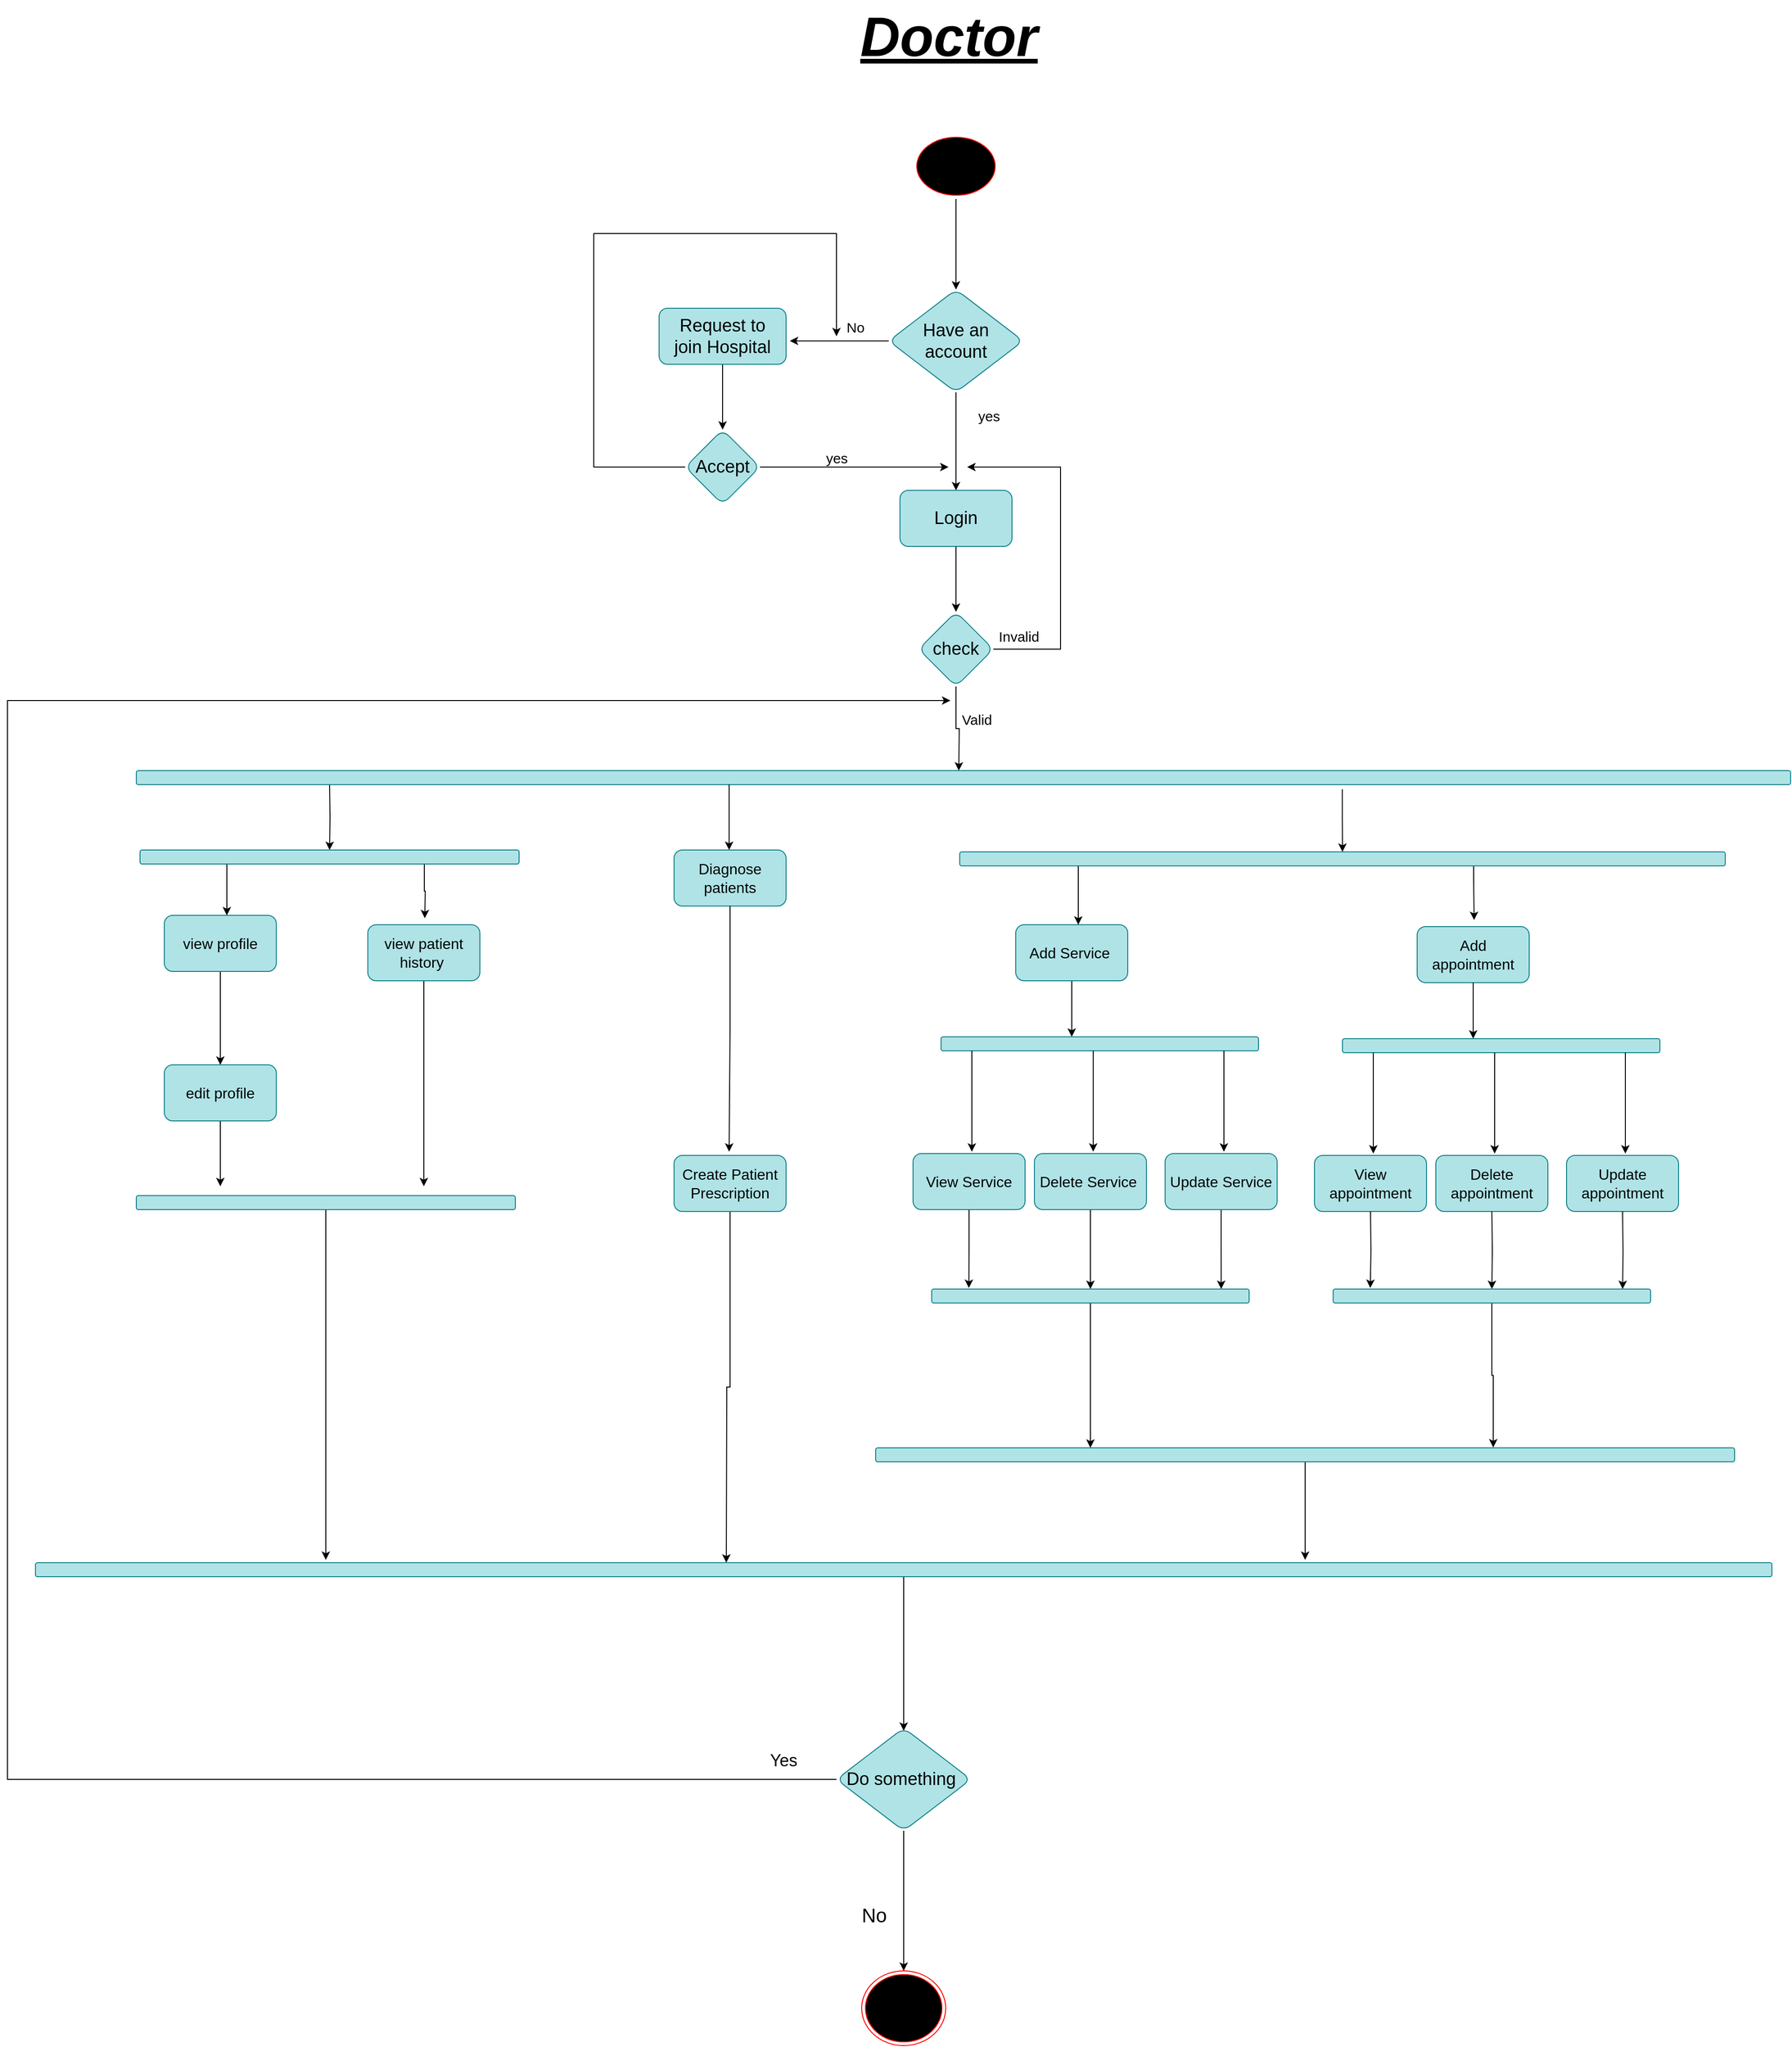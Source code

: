 <mxfile version="20.8.13" type="device"><diagram id="ZjT95l93NkATBJnmbTAv" name="Page-1"><mxGraphModel dx="6" dy="1653" grid="1" gridSize="10" guides="1" tooltips="1" connect="1" arrows="1" fold="1" page="1" pageScale="1" pageWidth="827" pageHeight="1169" math="0" shadow="0"><root><mxCell id="0"/><mxCell id="1" parent="0"/><mxCell id="8K3f-ZSd6spROutOu2y4-12" style="edgeStyle=orthogonalEdgeStyle;rounded=0;orthogonalLoop=1;jettySize=auto;html=1;" parent="1" source="8K3f-ZSd6spROutOu2y4-1" target="8K3f-ZSd6spROutOu2y4-7" edge="1"><mxGeometry relative="1" as="geometry"/></mxCell><mxCell id="8K3f-ZSd6spROutOu2y4-1" value="" style="ellipse;html=1;shape=startState;fillColor=#000000;strokeColor=#ff0000;labelBackgroundColor=#1A1A1A;labelBorderColor=none;fontColor=default;" parent="1" vertex="1"><mxGeometry x="1910" y="73" width="92" height="70" as="geometry"/></mxCell><mxCell id="8K3f-ZSd6spROutOu2y4-14" style="edgeStyle=orthogonalEdgeStyle;rounded=0;orthogonalLoop=1;jettySize=auto;html=1;exitX=0;exitY=0.5;exitDx=0;exitDy=0;" parent="1" source="8K3f-ZSd6spROutOu2y4-7" edge="1"><mxGeometry relative="1" as="geometry"><mxPoint x="1778" y="295" as="targetPoint"/></mxGeometry></mxCell><mxCell id="8K3f-ZSd6spROutOu2y4-24" value="" style="edgeStyle=orthogonalEdgeStyle;rounded=0;orthogonalLoop=1;jettySize=auto;html=1;fontSize=15;" parent="1" source="8K3f-ZSd6spROutOu2y4-7" target="8K3f-ZSd6spROutOu2y4-23" edge="1"><mxGeometry relative="1" as="geometry"/></mxCell><mxCell id="8K3f-ZSd6spROutOu2y4-7" value="Have an&lt;br/&gt;account&lt;br/&gt;" style="rhombus;whiteSpace=wrap;html=1;fontSize=19;fillColor=#b0e3e6;strokeColor=#0e8088;rounded=1;labelBackgroundColor=none;labelBorderColor=none;fontStyle=0;" parent="1" vertex="1"><mxGeometry x="1884" y="240" width="144" height="110" as="geometry"/></mxCell><mxCell id="8K3f-ZSd6spROutOu2y4-17" value="" style="edgeStyle=orthogonalEdgeStyle;rounded=0;orthogonalLoop=1;jettySize=auto;html=1;" parent="1" source="8K3f-ZSd6spROutOu2y4-15" target="8K3f-ZSd6spROutOu2y4-16" edge="1"><mxGeometry relative="1" as="geometry"/></mxCell><mxCell id="8K3f-ZSd6spROutOu2y4-15" value="Request to&lt;br/&gt;join Hospital" style="rounded=1;whiteSpace=wrap;html=1;labelBackgroundColor=none;labelBorderColor=none;fontStyle=0;fillColor=#b0e3e6;strokeColor=#0e8088;fontSize=19;" parent="1" vertex="1"><mxGeometry x="1638" y="260" width="136" height="60" as="geometry"/></mxCell><mxCell id="8K3f-ZSd6spROutOu2y4-19" style="edgeStyle=orthogonalEdgeStyle;rounded=0;orthogonalLoop=1;jettySize=auto;html=1;" parent="1" source="8K3f-ZSd6spROutOu2y4-16" edge="1"><mxGeometry relative="1" as="geometry"><mxPoint x="1828" y="290" as="targetPoint"/><Array as="points"><mxPoint x="1568" y="430"/><mxPoint x="1568" y="180"/></Array></mxGeometry></mxCell><mxCell id="8K3f-ZSd6spROutOu2y4-27" style="edgeStyle=orthogonalEdgeStyle;rounded=0;orthogonalLoop=1;jettySize=auto;html=1;fontSize=15;" parent="1" source="8K3f-ZSd6spROutOu2y4-16" edge="1"><mxGeometry relative="1" as="geometry"><mxPoint x="1948" y="430" as="targetPoint"/></mxGeometry></mxCell><mxCell id="8K3f-ZSd6spROutOu2y4-16" value="Accept" style="rhombus;whiteSpace=wrap;html=1;fontSize=19;fillColor=#b0e3e6;strokeColor=#0e8088;rounded=1;labelBackgroundColor=none;labelBorderColor=none;fontStyle=0;" parent="1" vertex="1"><mxGeometry x="1666" y="390" width="80" height="80" as="geometry"/></mxCell><mxCell id="8K3f-ZSd6spROutOu2y4-20" value="&lt;font style=&quot;font-size: 15px;&quot;&gt;No&lt;/font&gt;" style="text;html=1;align=center;verticalAlign=middle;resizable=0;points=[];autosize=1;strokeColor=none;fillColor=none;" parent="1" vertex="1"><mxGeometry x="1828" y="265" width="40" height="30" as="geometry"/></mxCell><mxCell id="8K3f-ZSd6spROutOu2y4-30" value="" style="edgeStyle=orthogonalEdgeStyle;rounded=0;orthogonalLoop=1;jettySize=auto;html=1;fontSize=15;" parent="1" source="8K3f-ZSd6spROutOu2y4-23" target="8K3f-ZSd6spROutOu2y4-29" edge="1"><mxGeometry relative="1" as="geometry"/></mxCell><mxCell id="8K3f-ZSd6spROutOu2y4-23" value="Login" style="whiteSpace=wrap;html=1;fontSize=19;fillColor=#b0e3e6;strokeColor=#0e8088;rounded=1;labelBackgroundColor=none;labelBorderColor=none;fontStyle=0;" parent="1" vertex="1"><mxGeometry x="1896" y="455" width="120" height="60" as="geometry"/></mxCell><mxCell id="8K3f-ZSd6spROutOu2y4-25" value="yes" style="text;html=1;align=center;verticalAlign=middle;resizable=0;points=[];autosize=1;strokeColor=none;fillColor=none;fontSize=15;" parent="1" vertex="1"><mxGeometry x="1966" y="360" width="50" height="30" as="geometry"/></mxCell><mxCell id="8K3f-ZSd6spROutOu2y4-28" value="yes" style="text;html=1;align=center;verticalAlign=middle;resizable=0;points=[];autosize=1;strokeColor=none;fillColor=none;fontSize=15;" parent="1" vertex="1"><mxGeometry x="1803" y="405" width="50" height="30" as="geometry"/></mxCell><mxCell id="8K3f-ZSd6spROutOu2y4-34" style="edgeStyle=orthogonalEdgeStyle;rounded=0;orthogonalLoop=1;jettySize=auto;html=1;exitX=1;exitY=0.5;exitDx=0;exitDy=0;fontSize=15;" parent="1" source="8K3f-ZSd6spROutOu2y4-29" edge="1"><mxGeometry relative="1" as="geometry"><mxPoint x="1968" y="430" as="targetPoint"/><Array as="points"><mxPoint x="2068" y="625"/><mxPoint x="2068" y="430"/><mxPoint x="1968" y="430"/></Array></mxGeometry></mxCell><mxCell id="8K3f-ZSd6spROutOu2y4-39" value="" style="edgeStyle=orthogonalEdgeStyle;rounded=0;orthogonalLoop=1;jettySize=auto;html=1;fontSize=15;entryX=0.25;entryY=0;entryDx=0;entryDy=0;" parent="1" source="8K3f-ZSd6spROutOu2y4-29" edge="1"><mxGeometry relative="1" as="geometry"><mxPoint x="1959.0" y="755" as="targetPoint"/></mxGeometry></mxCell><mxCell id="8K3f-ZSd6spROutOu2y4-29" value="check" style="rhombus;whiteSpace=wrap;html=1;fontSize=19;fillColor=#b0e3e6;strokeColor=#0e8088;rounded=1;labelBackgroundColor=none;labelBorderColor=none;fontStyle=0;" parent="1" vertex="1"><mxGeometry x="1916" y="585" width="80" height="80" as="geometry"/></mxCell><mxCell id="8K3f-ZSd6spROutOu2y4-35" value="&#10;Invalid&#10;&#10;" style="text;html=1;align=center;verticalAlign=middle;resizable=0;points=[];autosize=1;strokeColor=none;fillColor=none;fontSize=15;" parent="1" vertex="1"><mxGeometry x="1988" y="584.5" width="70" height="70" as="geometry"/></mxCell><mxCell id="8K3f-ZSd6spROutOu2y4-47" style="edgeStyle=orthogonalEdgeStyle;rounded=0;orthogonalLoop=1;jettySize=auto;html=1;exitX=0.25;exitY=1;exitDx=0;exitDy=0;fontSize=15;" parent="1" target="8K3f-ZSd6spROutOu2y4-46" edge="1"><mxGeometry relative="1" as="geometry"><mxPoint x="1285.0" y="770" as="sourcePoint"/></mxGeometry></mxCell><mxCell id="8K3f-ZSd6spROutOu2y4-38" value="" style="whiteSpace=wrap;html=1;fontSize=19;fillColor=#b0e3e6;strokeColor=#0e8088;rounded=1;labelBackgroundColor=none;labelBorderColor=none;fontStyle=0;" parent="1" vertex="1"><mxGeometry x="1078" y="755" width="1772" height="15" as="geometry"/></mxCell><mxCell id="8K3f-ZSd6spROutOu2y4-41" value="Valid" style="text;html=1;align=center;verticalAlign=middle;resizable=0;points=[];autosize=1;strokeColor=none;fillColor=none;fontSize=15;" parent="1" vertex="1"><mxGeometry x="1948" y="685" width="60" height="30" as="geometry"/></mxCell><mxCell id="8K3f-ZSd6spROutOu2y4-42" style="edgeStyle=orthogonalEdgeStyle;rounded=0;orthogonalLoop=1;jettySize=auto;html=1;exitX=0.5;exitY=1;exitDx=0;exitDy=0;entryX=0.5;entryY=0;entryDx=0;entryDy=0;" parent="1" source="8K3f-ZSd6spROutOu2y4-43" target="8K3f-ZSd6spROutOu2y4-45" edge="1"><mxGeometry relative="1" as="geometry"><mxPoint x="1168" y="1110" as="targetPoint"/></mxGeometry></mxCell><mxCell id="8K3f-ZSd6spROutOu2y4-43" value="view profile" style="whiteSpace=wrap;html=1;fontSize=16;fillColor=#b0e3e6;strokeColor=#0e8088;rounded=1;labelBackgroundColor=none;labelBorderColor=none;fontStyle=0;" parent="1" vertex="1"><mxGeometry x="1108" y="910" width="120" height="60" as="geometry"/></mxCell><mxCell id="8K3f-ZSd6spROutOu2y4-44" value="" style="endArrow=classic;html=1;rounded=0;fontSize=16;fontColor=default;" parent="1" edge="1"><mxGeometry width="50" height="50" relative="1" as="geometry"><mxPoint x="1175" y="840" as="sourcePoint"/><mxPoint x="1175" y="910" as="targetPoint"/></mxGeometry></mxCell><mxCell id="8K3f-ZSd6spROutOu2y4-55" style="edgeStyle=orthogonalEdgeStyle;rounded=0;orthogonalLoop=1;jettySize=auto;html=1;exitX=0.5;exitY=1;exitDx=0;exitDy=0;fontSize=15;" parent="1" source="8K3f-ZSd6spROutOu2y4-45" edge="1"><mxGeometry relative="1" as="geometry"><mxPoint x="1168" y="1200" as="targetPoint"/></mxGeometry></mxCell><mxCell id="8K3f-ZSd6spROutOu2y4-45" value="edit profile" style="whiteSpace=wrap;html=1;fontSize=16;fillColor=#b0e3e6;strokeColor=#0e8088;rounded=1;labelBackgroundColor=none;labelBorderColor=none;fontStyle=0;" parent="1" vertex="1"><mxGeometry x="1108" y="1070" width="120" height="60" as="geometry"/></mxCell><mxCell id="8K3f-ZSd6spROutOu2y4-49" style="edgeStyle=orthogonalEdgeStyle;rounded=0;orthogonalLoop=1;jettySize=auto;html=1;exitX=0.75;exitY=1;exitDx=0;exitDy=0;fontSize=15;" parent="1" source="8K3f-ZSd6spROutOu2y4-46" edge="1"><mxGeometry relative="1" as="geometry"><mxPoint x="1387.0" y="913" as="targetPoint"/></mxGeometry></mxCell><mxCell id="8K3f-ZSd6spROutOu2y4-46" value="" style="whiteSpace=wrap;html=1;fontSize=19;fillColor=#b0e3e6;strokeColor=#0e8088;rounded=1;labelBackgroundColor=none;labelBorderColor=none;fontStyle=0;" parent="1" vertex="1"><mxGeometry x="1082" y="840" width="406" height="15" as="geometry"/></mxCell><mxCell id="8K3f-ZSd6spROutOu2y4-53" style="edgeStyle=orthogonalEdgeStyle;rounded=0;orthogonalLoop=1;jettySize=auto;html=1;exitX=0.5;exitY=1;exitDx=0;exitDy=0;fontSize=15;" parent="1" source="8K3f-ZSd6spROutOu2y4-50" edge="1"><mxGeometry relative="1" as="geometry"><mxPoint x="1386" y="1200" as="targetPoint"/></mxGeometry></mxCell><mxCell id="8K3f-ZSd6spROutOu2y4-50" value="view patient&lt;br/&gt;history&amp;nbsp;" style="whiteSpace=wrap;html=1;fontSize=16;fillColor=#b0e3e6;strokeColor=#0e8088;rounded=1;labelBackgroundColor=none;labelBorderColor=none;fontStyle=0;" parent="1" vertex="1"><mxGeometry x="1326" y="920" width="120" height="60" as="geometry"/></mxCell><mxCell id="8K3f-ZSd6spROutOu2y4-116" style="edgeStyle=orthogonalEdgeStyle;rounded=0;orthogonalLoop=1;jettySize=auto;html=1;exitX=0.5;exitY=1;exitDx=0;exitDy=0;fontSize=15;" parent="1" source="8K3f-ZSd6spROutOu2y4-51" edge="1"><mxGeometry relative="1" as="geometry"><mxPoint x="1281" y="1600" as="targetPoint"/></mxGeometry></mxCell><mxCell id="8K3f-ZSd6spROutOu2y4-51" value="" style="whiteSpace=wrap;html=1;fontSize=19;fillColor=#b0e3e6;strokeColor=#0e8088;rounded=1;labelBackgroundColor=none;labelBorderColor=none;fontStyle=0;" parent="1" vertex="1"><mxGeometry x="1078" y="1210" width="406" height="15" as="geometry"/></mxCell><mxCell id="8K3f-ZSd6spROutOu2y4-56" style="edgeStyle=orthogonalEdgeStyle;rounded=0;orthogonalLoop=1;jettySize=auto;html=1;exitX=0.25;exitY=1;exitDx=0;exitDy=0;fontSize=15;" parent="1" edge="1"><mxGeometry relative="1" as="geometry"><mxPoint x="1713.0" y="770" as="sourcePoint"/><mxPoint x="1713.0" y="840" as="targetPoint"/></mxGeometry></mxCell><mxCell id="8K3f-ZSd6spROutOu2y4-57" value="Diagnose&lt;br/&gt;patients" style="whiteSpace=wrap;html=1;fontSize=16;fillColor=#b0e3e6;strokeColor=#0e8088;rounded=1;labelBackgroundColor=none;labelBorderColor=none;fontStyle=0;" parent="1" vertex="1"><mxGeometry x="1654" y="840" width="120" height="60" as="geometry"/></mxCell><mxCell id="8K3f-ZSd6spROutOu2y4-71" style="edgeStyle=orthogonalEdgeStyle;rounded=0;orthogonalLoop=1;jettySize=auto;html=1;fontSize=15;" parent="1" source="8K3f-ZSd6spROutOu2y4-57" edge="1"><mxGeometry relative="1" as="geometry"><mxPoint x="1713" y="1163" as="targetPoint"/><mxPoint x="1713" y="1055" as="sourcePoint"/></mxGeometry></mxCell><mxCell id="8K3f-ZSd6spROutOu2y4-114" style="edgeStyle=orthogonalEdgeStyle;rounded=0;orthogonalLoop=1;jettySize=auto;html=1;exitX=0.5;exitY=1;exitDx=0;exitDy=0;fontSize=15;" parent="1" source="8K3f-ZSd6spROutOu2y4-72" edge="1"><mxGeometry relative="1" as="geometry"><mxPoint x="1710" y="1603" as="targetPoint"/></mxGeometry></mxCell><mxCell id="8K3f-ZSd6spROutOu2y4-72" value="Create Patient&lt;br/&gt;Prescription" style="whiteSpace=wrap;html=1;fontSize=16;fillColor=#b0e3e6;strokeColor=#0e8088;rounded=1;labelBackgroundColor=none;labelBorderColor=none;fontStyle=0;" parent="1" vertex="1"><mxGeometry x="1654" y="1167" width="120" height="60" as="geometry"/></mxCell><mxCell id="8K3f-ZSd6spROutOu2y4-73" style="edgeStyle=orthogonalEdgeStyle;rounded=0;orthogonalLoop=1;jettySize=auto;html=1;exitX=0.729;exitY=1.333;exitDx=0;exitDy=0;fontSize=15;exitPerimeter=0;" parent="1" source="8K3f-ZSd6spROutOu2y4-38" target="8K3f-ZSd6spROutOu2y4-78" edge="1"><mxGeometry relative="1" as="geometry"><mxPoint x="2163.0" y="772" as="sourcePoint"/></mxGeometry></mxCell><mxCell id="8K3f-ZSd6spROutOu2y4-74" style="edgeStyle=orthogonalEdgeStyle;rounded=0;orthogonalLoop=1;jettySize=auto;html=1;exitX=0.5;exitY=1;exitDx=0;exitDy=0;fontSize=15;" parent="1" source="8K3f-ZSd6spROutOu2y4-75" edge="1"><mxGeometry relative="1" as="geometry"><mxPoint x="2080" y="1040" as="targetPoint"/><Array as="points"><mxPoint x="2080" y="990"/><mxPoint x="2080" y="990"/></Array></mxGeometry></mxCell><mxCell id="8K3f-ZSd6spROutOu2y4-75" value="Add Service&amp;nbsp;" style="whiteSpace=wrap;html=1;fontSize=16;fillColor=#b0e3e6;strokeColor=#0e8088;rounded=1;labelBackgroundColor=none;labelBorderColor=none;fontStyle=0;" parent="1" vertex="1"><mxGeometry x="2020" y="920" width="120" height="60" as="geometry"/></mxCell><mxCell id="8K3f-ZSd6spROutOu2y4-76" value="" style="endArrow=classic;html=1;rounded=0;fontSize=16;fontColor=default;" parent="1" edge="1"><mxGeometry width="50" height="50" relative="1" as="geometry"><mxPoint x="2087" y="850" as="sourcePoint"/><mxPoint x="2087" y="920" as="targetPoint"/></mxGeometry></mxCell><mxCell id="8K3f-ZSd6spROutOu2y4-77" style="edgeStyle=orthogonalEdgeStyle;rounded=0;orthogonalLoop=1;jettySize=auto;html=1;exitX=0.75;exitY=1;exitDx=0;exitDy=0;fontSize=15;" parent="1" edge="1"><mxGeometry relative="1" as="geometry"><mxPoint x="2511" y="915" as="targetPoint"/><mxPoint x="2510.5" y="857.0" as="sourcePoint"/><Array as="points"><mxPoint x="2511" y="872"/><mxPoint x="2511" y="872"/></Array></mxGeometry></mxCell><mxCell id="8K3f-ZSd6spROutOu2y4-78" value="" style="whiteSpace=wrap;html=1;fontSize=19;fillColor=#b0e3e6;strokeColor=#0e8088;rounded=1;labelBackgroundColor=none;labelBorderColor=none;fontStyle=0;" parent="1" vertex="1"><mxGeometry x="1960" y="842" width="820" height="15" as="geometry"/></mxCell><mxCell id="8K3f-ZSd6spROutOu2y4-80" value="Add appointment" style="whiteSpace=wrap;html=1;fontSize=16;fillColor=#b0e3e6;strokeColor=#0e8088;rounded=1;labelBackgroundColor=none;labelBorderColor=none;fontStyle=0;" parent="1" vertex="1"><mxGeometry x="2450" y="922" width="120" height="60" as="geometry"/></mxCell><mxCell id="8K3f-ZSd6spROutOu2y4-82" value="" style="whiteSpace=wrap;html=1;fontSize=19;fillColor=#b0e3e6;strokeColor=#0e8088;rounded=1;labelBackgroundColor=none;labelBorderColor=none;fontStyle=0;" parent="1" vertex="1"><mxGeometry x="1940" y="1040" width="340" height="15" as="geometry"/></mxCell><mxCell id="8K3f-ZSd6spROutOu2y4-83" style="edgeStyle=orthogonalEdgeStyle;rounded=0;orthogonalLoop=1;jettySize=auto;html=1;fontSize=15;" parent="1" edge="1"><mxGeometry relative="1" as="geometry"><mxPoint x="1973" y="1055" as="sourcePoint"/><mxPoint x="1973" y="1163" as="targetPoint"/></mxGeometry></mxCell><mxCell id="8K3f-ZSd6spROutOu2y4-98" style="edgeStyle=orthogonalEdgeStyle;rounded=0;orthogonalLoop=1;jettySize=auto;html=1;exitX=0.5;exitY=1;exitDx=0;exitDy=0;fontSize=15;entryX=0.117;entryY=-0.077;entryDx=0;entryDy=0;entryPerimeter=0;" parent="1" source="8K3f-ZSd6spROutOu2y4-84" target="8K3f-ZSd6spROutOu2y4-103" edge="1"><mxGeometry relative="1" as="geometry"><mxPoint x="1970" y="1300" as="targetPoint"/></mxGeometry></mxCell><mxCell id="8K3f-ZSd6spROutOu2y4-84" value="View Service" style="whiteSpace=wrap;html=1;fontSize=16;fillColor=#b0e3e6;strokeColor=#0e8088;rounded=1;labelBackgroundColor=none;labelBorderColor=none;fontStyle=0;" parent="1" vertex="1"><mxGeometry x="1910" y="1165" width="120" height="60" as="geometry"/></mxCell><mxCell id="8K3f-ZSd6spROutOu2y4-85" style="edgeStyle=orthogonalEdgeStyle;rounded=0;orthogonalLoop=1;jettySize=auto;html=1;fontSize=15;" parent="1" edge="1"><mxGeometry relative="1" as="geometry"><mxPoint x="2103" y="1055" as="sourcePoint"/><mxPoint x="2103" y="1163" as="targetPoint"/></mxGeometry></mxCell><mxCell id="8K3f-ZSd6spROutOu2y4-100" style="edgeStyle=orthogonalEdgeStyle;rounded=0;orthogonalLoop=1;jettySize=auto;html=1;exitX=0.5;exitY=1;exitDx=0;exitDy=0;fontSize=15;entryX=0.5;entryY=0;entryDx=0;entryDy=0;" parent="1" source="8K3f-ZSd6spROutOu2y4-86" target="8K3f-ZSd6spROutOu2y4-103" edge="1"><mxGeometry relative="1" as="geometry"><mxPoint x="2100" y="1290" as="targetPoint"/></mxGeometry></mxCell><mxCell id="8K3f-ZSd6spROutOu2y4-86" value="Delete Service&amp;nbsp;" style="whiteSpace=wrap;html=1;fontSize=16;fillColor=#b0e3e6;strokeColor=#0e8088;rounded=1;labelBackgroundColor=none;labelBorderColor=none;fontStyle=0;" parent="1" vertex="1"><mxGeometry x="2040" y="1165" width="120" height="60" as="geometry"/></mxCell><mxCell id="8K3f-ZSd6spROutOu2y4-87" style="edgeStyle=orthogonalEdgeStyle;rounded=0;orthogonalLoop=1;jettySize=auto;html=1;fontSize=15;" parent="1" edge="1"><mxGeometry relative="1" as="geometry"><mxPoint x="2243" y="1055" as="sourcePoint"/><mxPoint x="2243" y="1163" as="targetPoint"/></mxGeometry></mxCell><mxCell id="8K3f-ZSd6spROutOu2y4-102" style="edgeStyle=orthogonalEdgeStyle;rounded=0;orthogonalLoop=1;jettySize=auto;html=1;exitX=0.5;exitY=1;exitDx=0;exitDy=0;fontSize=15;entryX=0.912;entryY=0;entryDx=0;entryDy=0;entryPerimeter=0;" parent="1" source="8K3f-ZSd6spROutOu2y4-88" target="8K3f-ZSd6spROutOu2y4-103" edge="1"><mxGeometry relative="1" as="geometry"><mxPoint x="2240" y="1300" as="targetPoint"/></mxGeometry></mxCell><mxCell id="8K3f-ZSd6spROutOu2y4-88" value="Update Service" style="whiteSpace=wrap;html=1;fontSize=16;fillColor=#b0e3e6;strokeColor=#0e8088;rounded=1;labelBackgroundColor=none;labelBorderColor=none;fontStyle=0;" parent="1" vertex="1"><mxGeometry x="2180" y="1165" width="120" height="60" as="geometry"/></mxCell><mxCell id="8K3f-ZSd6spROutOu2y4-89" style="edgeStyle=orthogonalEdgeStyle;rounded=0;orthogonalLoop=1;jettySize=auto;html=1;exitX=0.5;exitY=1;exitDx=0;exitDy=0;fontSize=15;" parent="1" edge="1"><mxGeometry relative="1" as="geometry"><mxPoint x="2510" y="1042" as="targetPoint"/><Array as="points"><mxPoint x="2510" y="992"/><mxPoint x="2510" y="992"/></Array><mxPoint x="2510" y="982" as="sourcePoint"/></mxGeometry></mxCell><mxCell id="8K3f-ZSd6spROutOu2y4-90" value="" style="whiteSpace=wrap;html=1;fontSize=19;fillColor=#b0e3e6;strokeColor=#0e8088;rounded=1;labelBackgroundColor=none;labelBorderColor=none;fontStyle=0;" parent="1" vertex="1"><mxGeometry x="2370" y="1042" width="340" height="15" as="geometry"/></mxCell><mxCell id="8K3f-ZSd6spROutOu2y4-91" style="edgeStyle=orthogonalEdgeStyle;rounded=0;orthogonalLoop=1;jettySize=auto;html=1;fontSize=15;" parent="1" edge="1"><mxGeometry relative="1" as="geometry"><mxPoint x="2403" y="1057" as="sourcePoint"/><mxPoint x="2403" y="1165" as="targetPoint"/></mxGeometry></mxCell><mxCell id="8K3f-ZSd6spROutOu2y4-92" value="View appointment" style="whiteSpace=wrap;html=1;fontSize=16;fillColor=#b0e3e6;strokeColor=#0e8088;rounded=1;labelBackgroundColor=none;labelBorderColor=none;fontStyle=0;" parent="1" vertex="1"><mxGeometry x="2340" y="1167" width="120" height="60" as="geometry"/></mxCell><mxCell id="8K3f-ZSd6spROutOu2y4-93" style="edgeStyle=orthogonalEdgeStyle;rounded=0;orthogonalLoop=1;jettySize=auto;html=1;fontSize=15;" parent="1" edge="1"><mxGeometry relative="1" as="geometry"><mxPoint x="2533" y="1057" as="sourcePoint"/><mxPoint x="2533" y="1165" as="targetPoint"/></mxGeometry></mxCell><mxCell id="8K3f-ZSd6spROutOu2y4-94" value="Delete appointment" style="whiteSpace=wrap;html=1;fontSize=16;fillColor=#b0e3e6;strokeColor=#0e8088;rounded=1;labelBackgroundColor=none;labelBorderColor=none;fontStyle=0;" parent="1" vertex="1"><mxGeometry x="2470" y="1167" width="120" height="60" as="geometry"/></mxCell><mxCell id="8K3f-ZSd6spROutOu2y4-95" style="edgeStyle=orthogonalEdgeStyle;rounded=0;orthogonalLoop=1;jettySize=auto;html=1;fontSize=15;" parent="1" edge="1"><mxGeometry relative="1" as="geometry"><mxPoint x="2673" y="1057" as="sourcePoint"/><mxPoint x="2673" y="1165" as="targetPoint"/></mxGeometry></mxCell><mxCell id="8K3f-ZSd6spROutOu2y4-96" value="Update appointment" style="whiteSpace=wrap;html=1;fontSize=16;fillColor=#b0e3e6;strokeColor=#0e8088;rounded=1;labelBackgroundColor=none;labelBorderColor=none;fontStyle=0;" parent="1" vertex="1"><mxGeometry x="2610" y="1167" width="120" height="60" as="geometry"/></mxCell><mxCell id="8K3f-ZSd6spROutOu2y4-109" style="edgeStyle=orthogonalEdgeStyle;rounded=0;orthogonalLoop=1;jettySize=auto;html=1;exitX=0.5;exitY=1;exitDx=0;exitDy=0;entryX=0.25;entryY=0;entryDx=0;entryDy=0;fontSize=15;" parent="1" source="8K3f-ZSd6spROutOu2y4-103" target="8K3f-ZSd6spROutOu2y4-108" edge="1"><mxGeometry relative="1" as="geometry"/></mxCell><mxCell id="8K3f-ZSd6spROutOu2y4-103" value="" style="whiteSpace=wrap;html=1;fontSize=19;fillColor=#b0e3e6;strokeColor=#0e8088;rounded=1;labelBackgroundColor=none;labelBorderColor=none;fontStyle=0;" parent="1" vertex="1"><mxGeometry x="1930" y="1310" width="340" height="15" as="geometry"/></mxCell><mxCell id="8K3f-ZSd6spROutOu2y4-104" style="edgeStyle=orthogonalEdgeStyle;rounded=0;orthogonalLoop=1;jettySize=auto;html=1;exitX=0.5;exitY=1;exitDx=0;exitDy=0;fontSize=15;entryX=0.117;entryY=-0.077;entryDx=0;entryDy=0;entryPerimeter=0;" parent="1" target="8K3f-ZSd6spROutOu2y4-107" edge="1"><mxGeometry relative="1" as="geometry"><mxPoint x="2400" y="1227" as="sourcePoint"/><mxPoint x="2400" y="1302" as="targetPoint"/></mxGeometry></mxCell><mxCell id="8K3f-ZSd6spROutOu2y4-105" style="edgeStyle=orthogonalEdgeStyle;rounded=0;orthogonalLoop=1;jettySize=auto;html=1;exitX=0.5;exitY=1;exitDx=0;exitDy=0;fontSize=15;entryX=0.5;entryY=0;entryDx=0;entryDy=0;" parent="1" target="8K3f-ZSd6spROutOu2y4-107" edge="1"><mxGeometry relative="1" as="geometry"><mxPoint x="2530" y="1227" as="sourcePoint"/><mxPoint x="2530" y="1292" as="targetPoint"/></mxGeometry></mxCell><mxCell id="8K3f-ZSd6spROutOu2y4-106" style="edgeStyle=orthogonalEdgeStyle;rounded=0;orthogonalLoop=1;jettySize=auto;html=1;exitX=0.5;exitY=1;exitDx=0;exitDy=0;fontSize=15;entryX=0.912;entryY=0;entryDx=0;entryDy=0;entryPerimeter=0;" parent="1" target="8K3f-ZSd6spROutOu2y4-107" edge="1"><mxGeometry relative="1" as="geometry"><mxPoint x="2670" y="1227" as="sourcePoint"/><mxPoint x="2670" y="1302" as="targetPoint"/></mxGeometry></mxCell><mxCell id="8K3f-ZSd6spROutOu2y4-112" style="edgeStyle=orthogonalEdgeStyle;rounded=0;orthogonalLoop=1;jettySize=auto;html=1;exitX=0.5;exitY=1;exitDx=0;exitDy=0;entryX=0.719;entryY=-0.026;entryDx=0;entryDy=0;entryPerimeter=0;fontSize=15;" parent="1" source="8K3f-ZSd6spROutOu2y4-107" target="8K3f-ZSd6spROutOu2y4-108" edge="1"><mxGeometry relative="1" as="geometry"/></mxCell><mxCell id="8K3f-ZSd6spROutOu2y4-107" value="" style="whiteSpace=wrap;html=1;fontSize=19;fillColor=#b0e3e6;strokeColor=#0e8088;rounded=1;labelBackgroundColor=none;labelBorderColor=none;fontStyle=0;" parent="1" vertex="1"><mxGeometry x="2360" y="1310" width="340" height="15" as="geometry"/></mxCell><mxCell id="8K3f-ZSd6spROutOu2y4-118" style="edgeStyle=orthogonalEdgeStyle;rounded=0;orthogonalLoop=1;jettySize=auto;html=1;exitX=0.5;exitY=1;exitDx=0;exitDy=0;fontSize=15;" parent="1" source="8K3f-ZSd6spROutOu2y4-108" edge="1"><mxGeometry relative="1" as="geometry"><mxPoint x="2330" y="1600" as="targetPoint"/></mxGeometry></mxCell><mxCell id="8K3f-ZSd6spROutOu2y4-108" value="" style="whiteSpace=wrap;html=1;fontSize=19;fillColor=#b0e3e6;strokeColor=#0e8088;rounded=1;labelBackgroundColor=none;labelBorderColor=none;fontStyle=0;" parent="1" vertex="1"><mxGeometry x="1870" y="1480" width="920" height="15" as="geometry"/></mxCell><mxCell id="8K3f-ZSd6spROutOu2y4-121" style="edgeStyle=orthogonalEdgeStyle;rounded=0;orthogonalLoop=1;jettySize=auto;html=1;fontSize=15;" parent="1" source="8K3f-ZSd6spROutOu2y4-115" edge="1"><mxGeometry relative="1" as="geometry"><mxPoint x="1900" y="1783" as="targetPoint"/></mxGeometry></mxCell><mxCell id="8K3f-ZSd6spROutOu2y4-115" value="" style="whiteSpace=wrap;html=1;fontSize=19;fillColor=#b0e3e6;strokeColor=#0e8088;rounded=1;labelBackgroundColor=none;labelBorderColor=none;fontStyle=0;" parent="1" vertex="1"><mxGeometry x="970" y="1603" width="1860" height="15" as="geometry"/></mxCell><mxCell id="8K3f-ZSd6spROutOu2y4-126" style="edgeStyle=orthogonalEdgeStyle;rounded=0;orthogonalLoop=1;jettySize=auto;html=1;exitX=0.5;exitY=1;exitDx=0;exitDy=0;entryX=0.5;entryY=0;entryDx=0;entryDy=0;fontSize=15;" parent="1" source="8K3f-ZSd6spROutOu2y4-122" target="8K3f-ZSd6spROutOu2y4-124" edge="1"><mxGeometry relative="1" as="geometry"/></mxCell><mxCell id="8K3f-ZSd6spROutOu2y4-128" style="edgeStyle=orthogonalEdgeStyle;rounded=0;orthogonalLoop=1;jettySize=auto;html=1;exitX=0;exitY=0.5;exitDx=0;exitDy=0;fontSize=15;" parent="1" source="8K3f-ZSd6spROutOu2y4-122" edge="1"><mxGeometry relative="1" as="geometry"><mxPoint x="1950" y="680" as="targetPoint"/><Array as="points"><mxPoint x="940" y="1835"/><mxPoint x="940" y="680"/></Array></mxGeometry></mxCell><mxCell id="8K3f-ZSd6spROutOu2y4-122" value="Do something&amp;nbsp;" style="rhombus;whiteSpace=wrap;html=1;fontSize=19;fillColor=#b0e3e6;strokeColor=#0e8088;rounded=1;labelBackgroundColor=none;labelBorderColor=none;fontStyle=0;" parent="1" vertex="1"><mxGeometry x="1828" y="1780" width="144" height="110" as="geometry"/></mxCell><mxCell id="8K3f-ZSd6spROutOu2y4-124" value="" style="ellipse;html=1;shape=endState;fillColor=#000000;strokeColor=#ff0000;fontSize=21;" parent="1" vertex="1"><mxGeometry x="1855" y="2040.0" width="90" height="80" as="geometry"/></mxCell><mxCell id="8K3f-ZSd6spROutOu2y4-125" value="No" style="text;html=1;align=center;verticalAlign=middle;resizable=0;points=[];autosize=1;strokeColor=none;fillColor=none;fontSize=21;" parent="1" vertex="1"><mxGeometry x="1843" y="1960.07" width="50" height="40" as="geometry"/></mxCell><mxCell id="8K3f-ZSd6spROutOu2y4-129" value="&lt;font style=&quot;font-size: 18px;&quot;&gt;Yes&lt;/font&gt;" style="text;html=1;align=center;verticalAlign=middle;resizable=0;points=[];autosize=1;strokeColor=none;fillColor=none;fontSize=15;" parent="1" vertex="1"><mxGeometry x="1746" y="1795" width="50" height="40" as="geometry"/></mxCell><mxCell id="8K3f-ZSd6spROutOu2y4-130" value="&lt;font style=&quot;font-size: 59px;&quot;&gt;&lt;i&gt;&lt;b&gt;&lt;u&gt;Doctor&lt;/u&gt;&lt;/b&gt;&lt;/i&gt;&lt;/font&gt;" style="text;html=1;align=center;verticalAlign=middle;resizable=0;points=[];autosize=1;strokeColor=none;fillColor=none;fontSize=18;" parent="1" vertex="1"><mxGeometry x="1843" y="-70" width="210" height="80" as="geometry"/></mxCell></root></mxGraphModel></diagram></mxfile>
